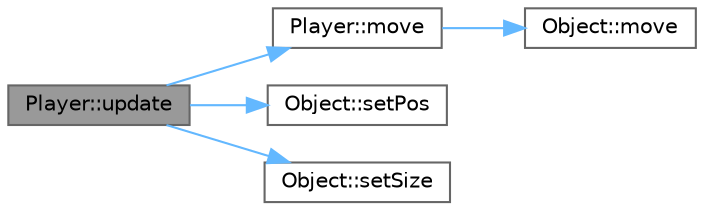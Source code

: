 digraph "Player::update"
{
 // LATEX_PDF_SIZE
  bgcolor="transparent";
  edge [fontname=Helvetica,fontsize=10,labelfontname=Helvetica,labelfontsize=10];
  node [fontname=Helvetica,fontsize=10,shape=box,height=0.2,width=0.4];
  rankdir="LR";
  Node1 [id="Node000001",label="Player::update",height=0.2,width=0.4,color="gray40", fillcolor="grey60", style="filled", fontcolor="black",tooltip="Updates the player."];
  Node1 -> Node2 [id="edge5_Node000001_Node000002",color="steelblue1",style="solid",tooltip=" "];
  Node2 [id="Node000002",label="Player::move",height=0.2,width=0.4,color="grey40", fillcolor="white", style="filled",URL="$class_player.html#a8ed6b92863010ce9b748c0ed8f308f2c",tooltip=" "];
  Node2 -> Node3 [id="edge6_Node000002_Node000003",color="steelblue1",style="solid",tooltip=" "];
  Node3 [id="Node000003",label="Object::move",height=0.2,width=0.4,color="grey40", fillcolor="white", style="filled",URL="$class_object.html#a6077158280beade62fcb3e72f5946402",tooltip=" "];
  Node1 -> Node4 [id="edge7_Node000001_Node000004",color="steelblue1",style="solid",tooltip=" "];
  Node4 [id="Node000004",label="Object::setPos",height=0.2,width=0.4,color="grey40", fillcolor="white", style="filled",URL="$class_object.html#a2149267e41bbb91d03d23eeb95caf8df",tooltip=" "];
  Node1 -> Node5 [id="edge8_Node000001_Node000005",color="steelblue1",style="solid",tooltip=" "];
  Node5 [id="Node000005",label="Object::setSize",height=0.2,width=0.4,color="grey40", fillcolor="white", style="filled",URL="$class_object.html#aa9a24f326a7837ce7be255c436bb90f0",tooltip=" "];
}

